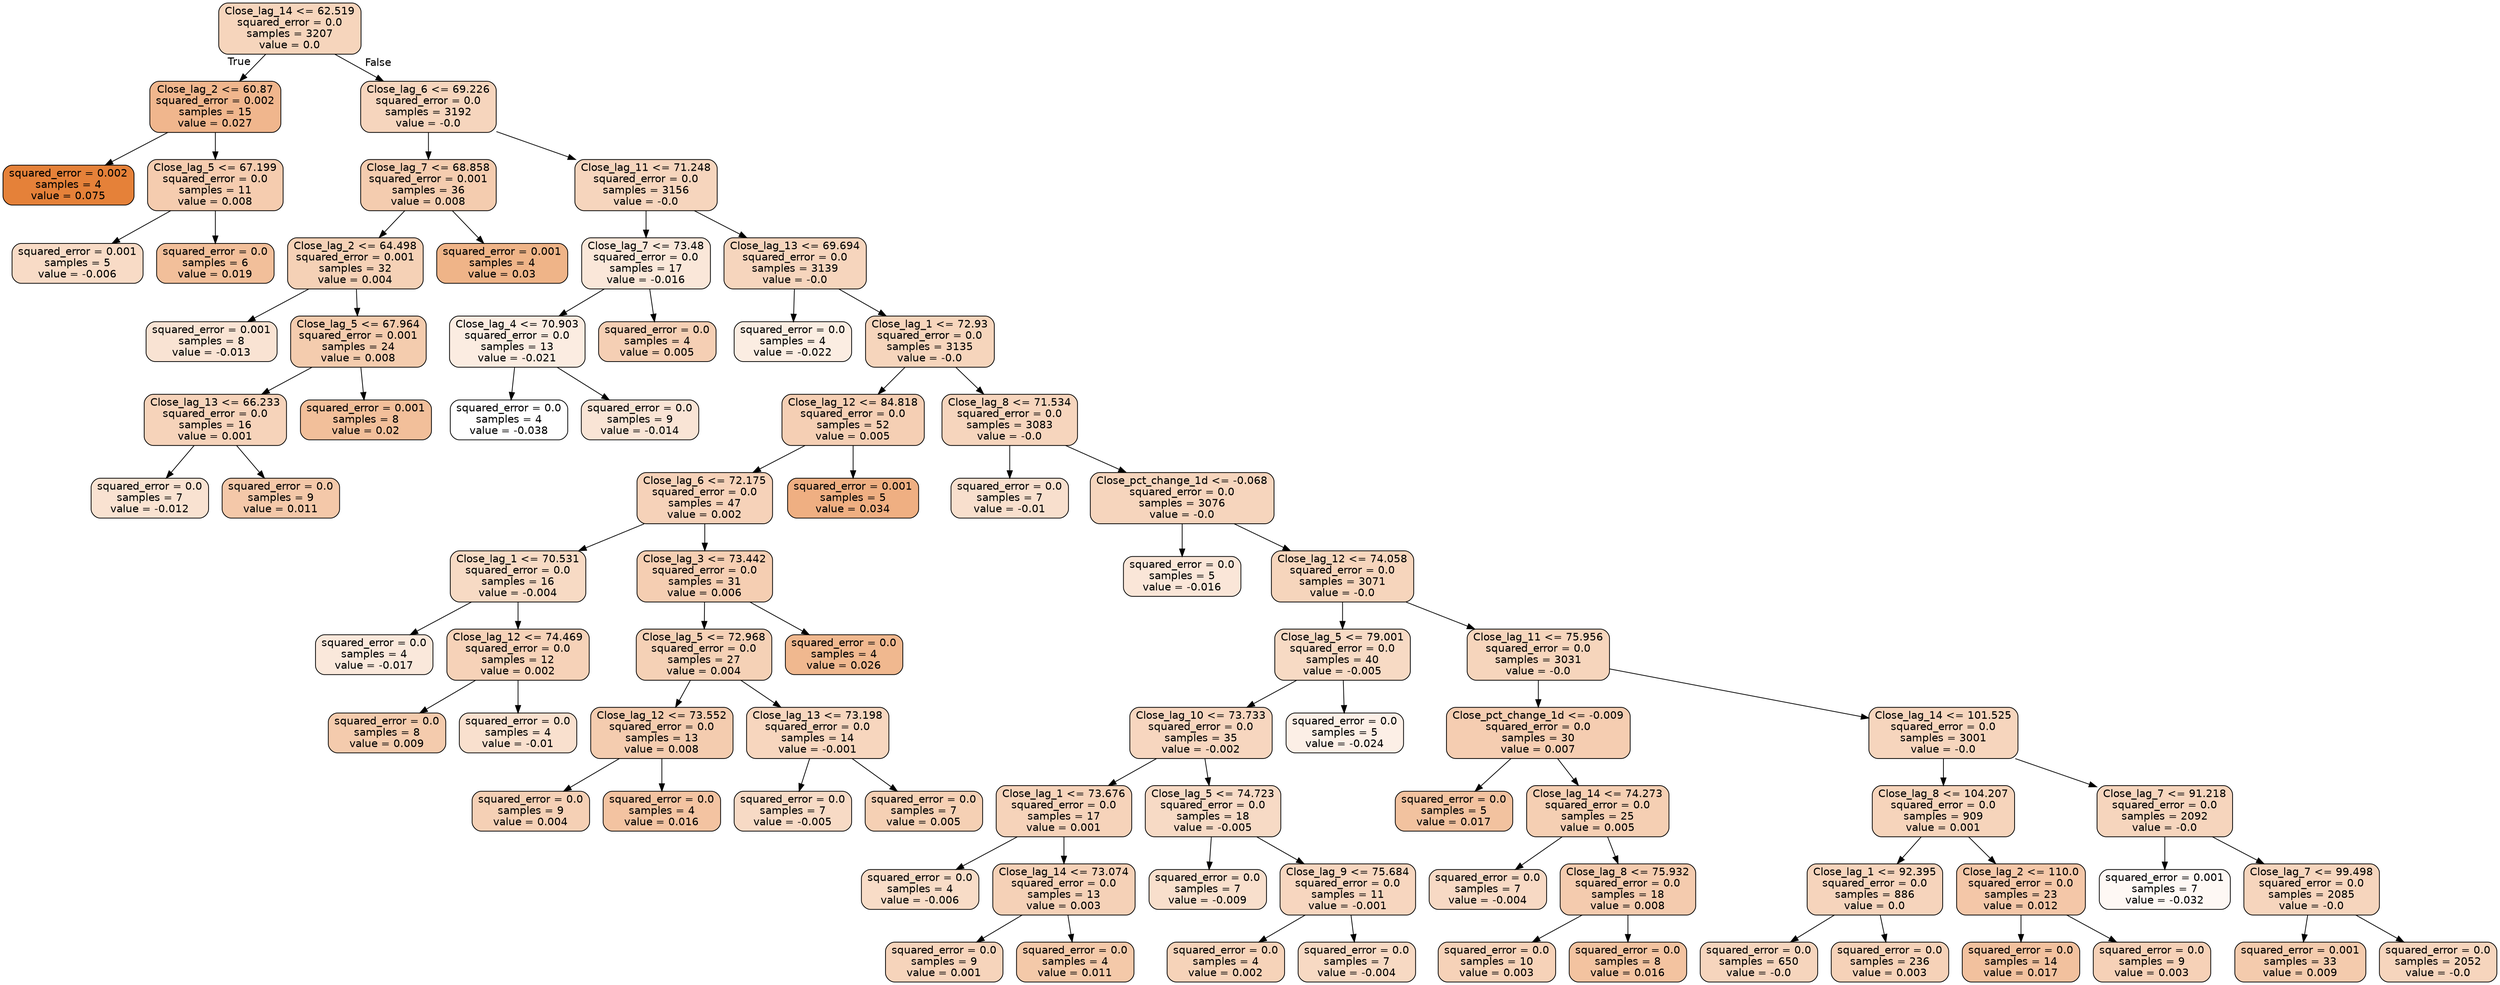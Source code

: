 digraph Tree {
node [shape=box, style="filled, rounded", color="black", fontname="helvetica"] ;
edge [fontname="helvetica"] ;
0 [label="Close_lag_14 <= 62.519\nsquared_error = 0.0\nsamples = 3207\nvalue = 0.0", fillcolor="#f6d5bc"] ;
1 [label="Close_lag_2 <= 60.87\nsquared_error = 0.002\nsamples = 15\nvalue = 0.027", fillcolor="#f0b68d"] ;
0 -> 1 [labeldistance=2.5, labelangle=45, headlabel="True"] ;
2 [label="squared_error = 0.002\nsamples = 4\nvalue = 0.075", fillcolor="#e58139"] ;
1 -> 2 ;
3 [label="Close_lag_5 <= 67.199\nsquared_error = 0.0\nsamples = 11\nvalue = 0.008", fillcolor="#f5ccaf"] ;
1 -> 3 ;
4 [label="squared_error = 0.001\nsamples = 5\nvalue = -0.006", fillcolor="#f8dbc6"] ;
3 -> 4 ;
5 [label="squared_error = 0.0\nsamples = 6\nvalue = 0.019", fillcolor="#f2bf9a"] ;
3 -> 5 ;
6 [label="Close_lag_6 <= 69.226\nsquared_error = 0.0\nsamples = 3192\nvalue = -0.0", fillcolor="#f6d5bd"] ;
0 -> 6 [labeldistance=2.5, labelangle=-45, headlabel="False"] ;
7 [label="Close_lag_7 <= 68.858\nsquared_error = 0.001\nsamples = 36\nvalue = 0.008", fillcolor="#f4ccaf"] ;
6 -> 7 ;
8 [label="Close_lag_2 <= 64.498\nsquared_error = 0.001\nsamples = 32\nvalue = 0.004", fillcolor="#f5d1b6"] ;
7 -> 8 ;
9 [label="squared_error = 0.001\nsamples = 8\nvalue = -0.013", fillcolor="#f9e3d3"] ;
8 -> 9 ;
10 [label="Close_lag_5 <= 67.964\nsquared_error = 0.001\nsamples = 24\nvalue = 0.008", fillcolor="#f4ccae"] ;
8 -> 10 ;
11 [label="Close_lag_13 <= 66.233\nsquared_error = 0.0\nsamples = 16\nvalue = 0.001", fillcolor="#f6d3ba"] ;
10 -> 11 ;
12 [label="squared_error = 0.0\nsamples = 7\nvalue = -0.012", fillcolor="#f9e2d1"] ;
11 -> 12 ;
13 [label="squared_error = 0.0\nsamples = 9\nvalue = 0.011", fillcolor="#f4c8a9"] ;
11 -> 13 ;
14 [label="squared_error = 0.001\nsamples = 8\nvalue = 0.02", fillcolor="#f2bf9a"] ;
10 -> 14 ;
15 [label="squared_error = 0.001\nsamples = 4\nvalue = 0.03", fillcolor="#efb488"] ;
7 -> 15 ;
16 [label="Close_lag_11 <= 71.248\nsquared_error = 0.0\nsamples = 3156\nvalue = -0.0", fillcolor="#f6d5bd"] ;
6 -> 16 ;
17 [label="Close_lag_7 <= 73.48\nsquared_error = 0.0\nsamples = 17\nvalue = -0.016", fillcolor="#fae7d9"] ;
16 -> 17 ;
18 [label="Close_lag_4 <= 70.903\nsquared_error = 0.0\nsamples = 13\nvalue = -0.021", fillcolor="#fbece1"] ;
17 -> 18 ;
19 [label="squared_error = 0.0\nsamples = 4\nvalue = -0.038", fillcolor="#ffffff"] ;
18 -> 19 ;
20 [label="squared_error = 0.0\nsamples = 9\nvalue = -0.014", fillcolor="#f9e4d5"] ;
18 -> 20 ;
21 [label="squared_error = 0.0\nsamples = 4\nvalue = 0.005", fillcolor="#f5cfb4"] ;
17 -> 21 ;
22 [label="Close_lag_13 <= 69.694\nsquared_error = 0.0\nsamples = 3139\nvalue = -0.0", fillcolor="#f6d5bd"] ;
16 -> 22 ;
23 [label="squared_error = 0.0\nsamples = 4\nvalue = -0.022", fillcolor="#fbede2"] ;
22 -> 23 ;
24 [label="Close_lag_1 <= 72.93\nsquared_error = 0.0\nsamples = 3135\nvalue = -0.0", fillcolor="#f6d5bc"] ;
22 -> 24 ;
25 [label="Close_lag_12 <= 84.818\nsquared_error = 0.0\nsamples = 52\nvalue = 0.005", fillcolor="#f5cfb4"] ;
24 -> 25 ;
26 [label="Close_lag_6 <= 72.175\nsquared_error = 0.0\nsamples = 47\nvalue = 0.002", fillcolor="#f6d2b9"] ;
25 -> 26 ;
27 [label="Close_lag_1 <= 70.531\nsquared_error = 0.0\nsamples = 16\nvalue = -0.004", fillcolor="#f7dac4"] ;
26 -> 27 ;
28 [label="squared_error = 0.0\nsamples = 4\nvalue = -0.017", fillcolor="#fae8db"] ;
27 -> 28 ;
29 [label="Close_lag_12 <= 74.469\nsquared_error = 0.0\nsamples = 12\nvalue = 0.002", fillcolor="#f6d2b8"] ;
27 -> 29 ;
30 [label="squared_error = 0.0\nsamples = 8\nvalue = 0.009", fillcolor="#f4cbad"] ;
29 -> 30 ;
31 [label="squared_error = 0.0\nsamples = 4\nvalue = -0.01", fillcolor="#f9e0ce"] ;
29 -> 31 ;
32 [label="Close_lag_3 <= 73.442\nsquared_error = 0.0\nsamples = 31\nvalue = 0.006", fillcolor="#f5ceb2"] ;
26 -> 32 ;
33 [label="Close_lag_5 <= 72.968\nsquared_error = 0.0\nsamples = 27\nvalue = 0.004", fillcolor="#f5d1b6"] ;
32 -> 33 ;
34 [label="Close_lag_12 <= 73.552\nsquared_error = 0.0\nsamples = 13\nvalue = 0.008", fillcolor="#f4ccaf"] ;
33 -> 34 ;
35 [label="squared_error = 0.0\nsamples = 9\nvalue = 0.004", fillcolor="#f5d0b5"] ;
34 -> 35 ;
36 [label="squared_error = 0.0\nsamples = 4\nvalue = 0.016", fillcolor="#f3c3a1"] ;
34 -> 36 ;
37 [label="Close_lag_13 <= 73.198\nsquared_error = 0.0\nsamples = 14\nvalue = -0.001", fillcolor="#f7d6be"] ;
33 -> 37 ;
38 [label="squared_error = 0.0\nsamples = 7\nvalue = -0.005", fillcolor="#f7dac5"] ;
37 -> 38 ;
39 [label="squared_error = 0.0\nsamples = 7\nvalue = 0.005", fillcolor="#f5d0b4"] ;
37 -> 39 ;
40 [label="squared_error = 0.0\nsamples = 4\nvalue = 0.026", fillcolor="#f0b88f"] ;
32 -> 40 ;
41 [label="squared_error = 0.001\nsamples = 5\nvalue = 0.034", fillcolor="#efaf82"] ;
25 -> 41 ;
42 [label="Close_lag_8 <= 71.534\nsquared_error = 0.0\nsamples = 3083\nvalue = -0.0", fillcolor="#f6d5bd"] ;
24 -> 42 ;
43 [label="squared_error = 0.0\nsamples = 7\nvalue = -0.01", fillcolor="#f8dfcd"] ;
42 -> 43 ;
44 [label="Close_pct_change_1d <= -0.068\nsquared_error = 0.0\nsamples = 3076\nvalue = -0.0", fillcolor="#f6d5bd"] ;
42 -> 44 ;
45 [label="squared_error = 0.0\nsamples = 5\nvalue = -0.016", fillcolor="#fae6d8"] ;
44 -> 45 ;
46 [label="Close_lag_12 <= 74.058\nsquared_error = 0.0\nsamples = 3071\nvalue = -0.0", fillcolor="#f6d5bc"] ;
44 -> 46 ;
47 [label="Close_lag_5 <= 79.001\nsquared_error = 0.0\nsamples = 40\nvalue = -0.005", fillcolor="#f7dac4"] ;
46 -> 47 ;
48 [label="Close_lag_10 <= 73.733\nsquared_error = 0.0\nsamples = 35\nvalue = -0.002", fillcolor="#f7d6bf"] ;
47 -> 48 ;
49 [label="Close_lag_1 <= 73.676\nsquared_error = 0.0\nsamples = 17\nvalue = 0.001", fillcolor="#f6d3ba"] ;
48 -> 49 ;
50 [label="squared_error = 0.0\nsamples = 4\nvalue = -0.006", fillcolor="#f8dcc7"] ;
49 -> 50 ;
51 [label="Close_lag_14 <= 73.074\nsquared_error = 0.0\nsamples = 13\nvalue = 0.003", fillcolor="#f5d1b7"] ;
49 -> 51 ;
52 [label="squared_error = 0.0\nsamples = 9\nvalue = 0.001", fillcolor="#f6d4bb"] ;
51 -> 52 ;
53 [label="squared_error = 0.0\nsamples = 4\nvalue = 0.011", fillcolor="#f4c9a9"] ;
51 -> 53 ;
54 [label="Close_lag_5 <= 74.723\nsquared_error = 0.0\nsamples = 18\nvalue = -0.005", fillcolor="#f7dac5"] ;
48 -> 54 ;
55 [label="squared_error = 0.0\nsamples = 7\nvalue = -0.009", fillcolor="#f8dfcc"] ;
54 -> 55 ;
56 [label="Close_lag_9 <= 75.684\nsquared_error = 0.0\nsamples = 11\nvalue = -0.001", fillcolor="#f7d6bf"] ;
54 -> 56 ;
57 [label="squared_error = 0.0\nsamples = 4\nvalue = 0.002", fillcolor="#f6d3b9"] ;
56 -> 57 ;
58 [label="squared_error = 0.0\nsamples = 7\nvalue = -0.004", fillcolor="#f7d9c3"] ;
56 -> 58 ;
59 [label="squared_error = 0.0\nsamples = 5\nvalue = -0.024", fillcolor="#fcefe6"] ;
47 -> 59 ;
60 [label="Close_lag_11 <= 75.956\nsquared_error = 0.0\nsamples = 3031\nvalue = -0.0", fillcolor="#f6d5bc"] ;
46 -> 60 ;
61 [label="Close_pct_change_1d <= -0.009\nsquared_error = 0.0\nsamples = 30\nvalue = 0.007", fillcolor="#f5cdb1"] ;
60 -> 61 ;
62 [label="squared_error = 0.0\nsamples = 5\nvalue = 0.017", fillcolor="#f2c29f"] ;
61 -> 62 ;
63 [label="Close_lag_14 <= 74.273\nsquared_error = 0.0\nsamples = 25\nvalue = 0.005", fillcolor="#f5cfb3"] ;
61 -> 63 ;
64 [label="squared_error = 0.0\nsamples = 7\nvalue = -0.004", fillcolor="#f7d9c4"] ;
63 -> 64 ;
65 [label="Close_lag_8 <= 75.932\nsquared_error = 0.0\nsamples = 18\nvalue = 0.008", fillcolor="#f4cbae"] ;
63 -> 65 ;
66 [label="squared_error = 0.0\nsamples = 10\nvalue = 0.003", fillcolor="#f6d2b8"] ;
65 -> 66 ;
67 [label="squared_error = 0.0\nsamples = 8\nvalue = 0.016", fillcolor="#f3c3a0"] ;
65 -> 67 ;
68 [label="Close_lag_14 <= 101.525\nsquared_error = 0.0\nsamples = 3001\nvalue = -0.0", fillcolor="#f6d5bd"] ;
60 -> 68 ;
69 [label="Close_lag_8 <= 104.207\nsquared_error = 0.0\nsamples = 909\nvalue = 0.001", fillcolor="#f6d4bb"] ;
68 -> 69 ;
70 [label="Close_lag_1 <= 92.395\nsquared_error = 0.0\nsamples = 886\nvalue = 0.0", fillcolor="#f6d4bc"] ;
69 -> 70 ;
71 [label="squared_error = 0.0\nsamples = 650\nvalue = -0.0", fillcolor="#f6d5bd"] ;
70 -> 71 ;
72 [label="squared_error = 0.0\nsamples = 236\nvalue = 0.003", fillcolor="#f6d2b8"] ;
70 -> 72 ;
73 [label="Close_lag_2 <= 110.0\nsquared_error = 0.0\nsamples = 23\nvalue = 0.012", fillcolor="#f4c7a8"] ;
69 -> 73 ;
74 [label="squared_error = 0.0\nsamples = 14\nvalue = 0.017", fillcolor="#f2c19e"] ;
73 -> 74 ;
75 [label="squared_error = 0.0\nsamples = 9\nvalue = 0.003", fillcolor="#f6d1b7"] ;
73 -> 75 ;
76 [label="Close_lag_7 <= 91.218\nsquared_error = 0.0\nsamples = 2092\nvalue = -0.0", fillcolor="#f6d5bd"] ;
68 -> 76 ;
77 [label="squared_error = 0.001\nsamples = 7\nvalue = -0.032", fillcolor="#fef8f4"] ;
76 -> 77 ;
78 [label="Close_lag_7 <= 99.498\nsquared_error = 0.0\nsamples = 2085\nvalue = -0.0", fillcolor="#f6d5bd"] ;
76 -> 78 ;
79 [label="squared_error = 0.001\nsamples = 33\nvalue = 0.009", fillcolor="#f4cbad"] ;
78 -> 79 ;
80 [label="squared_error = 0.0\nsamples = 2052\nvalue = -0.0", fillcolor="#f6d5bd"] ;
78 -> 80 ;
}